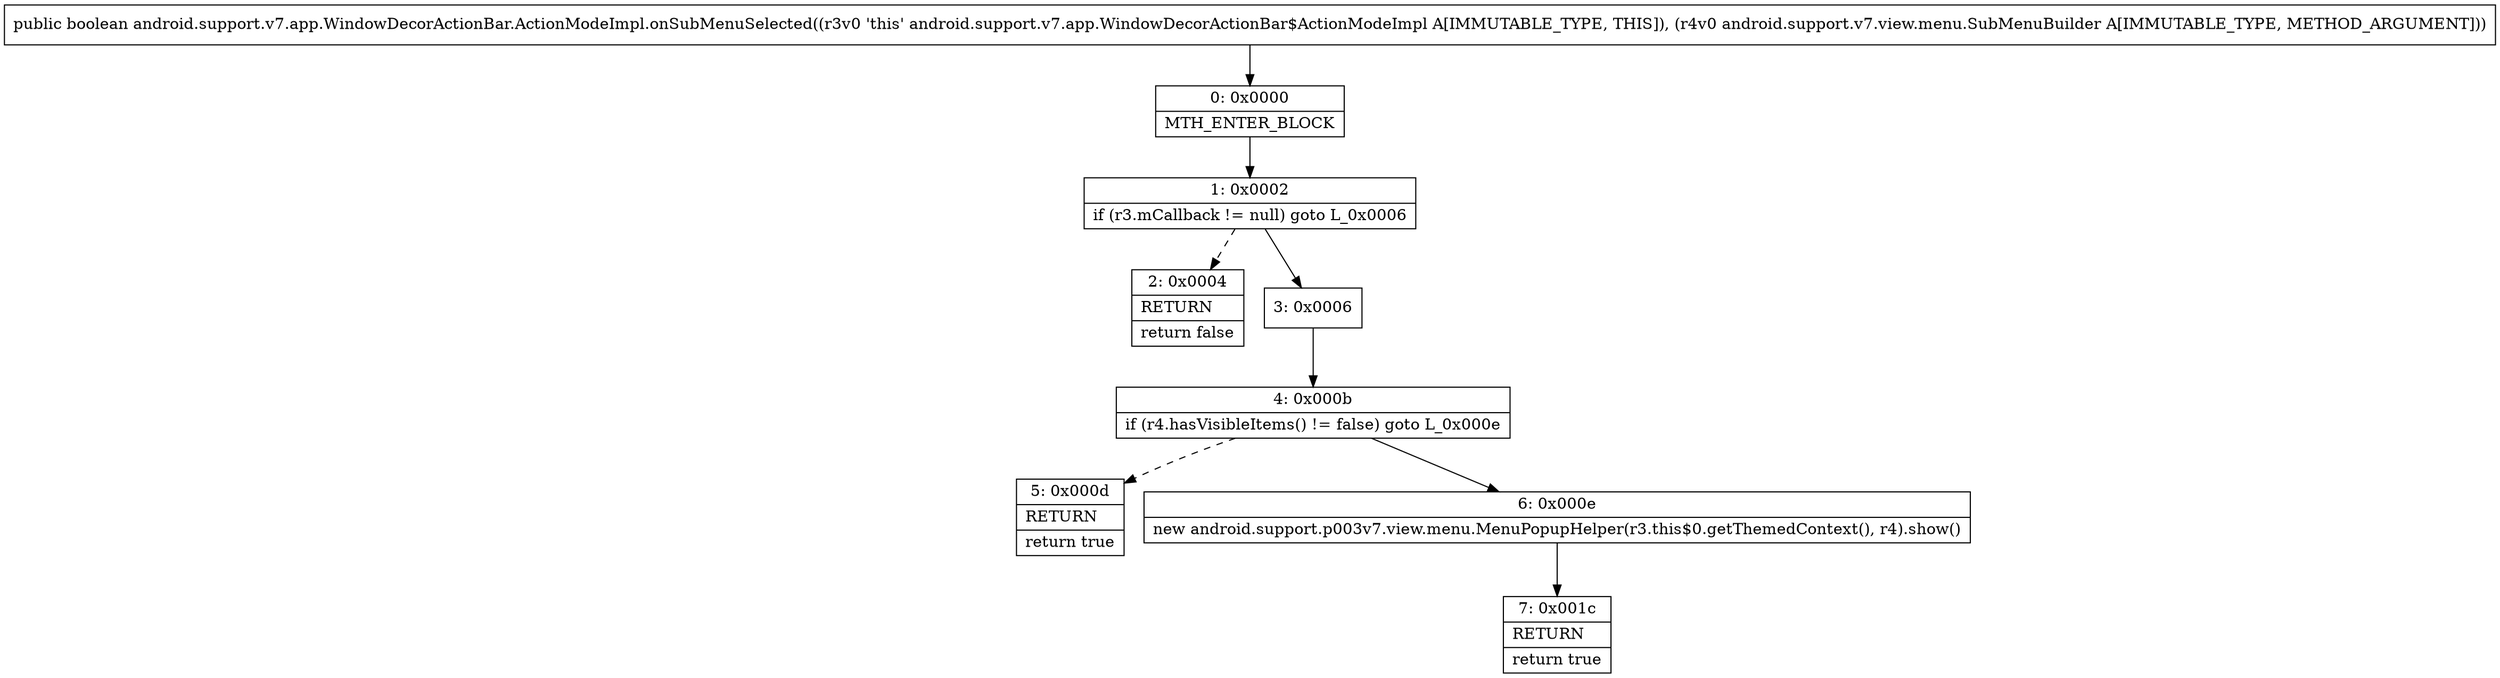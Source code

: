 digraph "CFG forandroid.support.v7.app.WindowDecorActionBar.ActionModeImpl.onSubMenuSelected(Landroid\/support\/v7\/view\/menu\/SubMenuBuilder;)Z" {
Node_0 [shape=record,label="{0\:\ 0x0000|MTH_ENTER_BLOCK\l}"];
Node_1 [shape=record,label="{1\:\ 0x0002|if (r3.mCallback != null) goto L_0x0006\l}"];
Node_2 [shape=record,label="{2\:\ 0x0004|RETURN\l|return false\l}"];
Node_3 [shape=record,label="{3\:\ 0x0006}"];
Node_4 [shape=record,label="{4\:\ 0x000b|if (r4.hasVisibleItems() != false) goto L_0x000e\l}"];
Node_5 [shape=record,label="{5\:\ 0x000d|RETURN\l|return true\l}"];
Node_6 [shape=record,label="{6\:\ 0x000e|new android.support.p003v7.view.menu.MenuPopupHelper(r3.this$0.getThemedContext(), r4).show()\l}"];
Node_7 [shape=record,label="{7\:\ 0x001c|RETURN\l|return true\l}"];
MethodNode[shape=record,label="{public boolean android.support.v7.app.WindowDecorActionBar.ActionModeImpl.onSubMenuSelected((r3v0 'this' android.support.v7.app.WindowDecorActionBar$ActionModeImpl A[IMMUTABLE_TYPE, THIS]), (r4v0 android.support.v7.view.menu.SubMenuBuilder A[IMMUTABLE_TYPE, METHOD_ARGUMENT])) }"];
MethodNode -> Node_0;
Node_0 -> Node_1;
Node_1 -> Node_2[style=dashed];
Node_1 -> Node_3;
Node_3 -> Node_4;
Node_4 -> Node_5[style=dashed];
Node_4 -> Node_6;
Node_6 -> Node_7;
}


